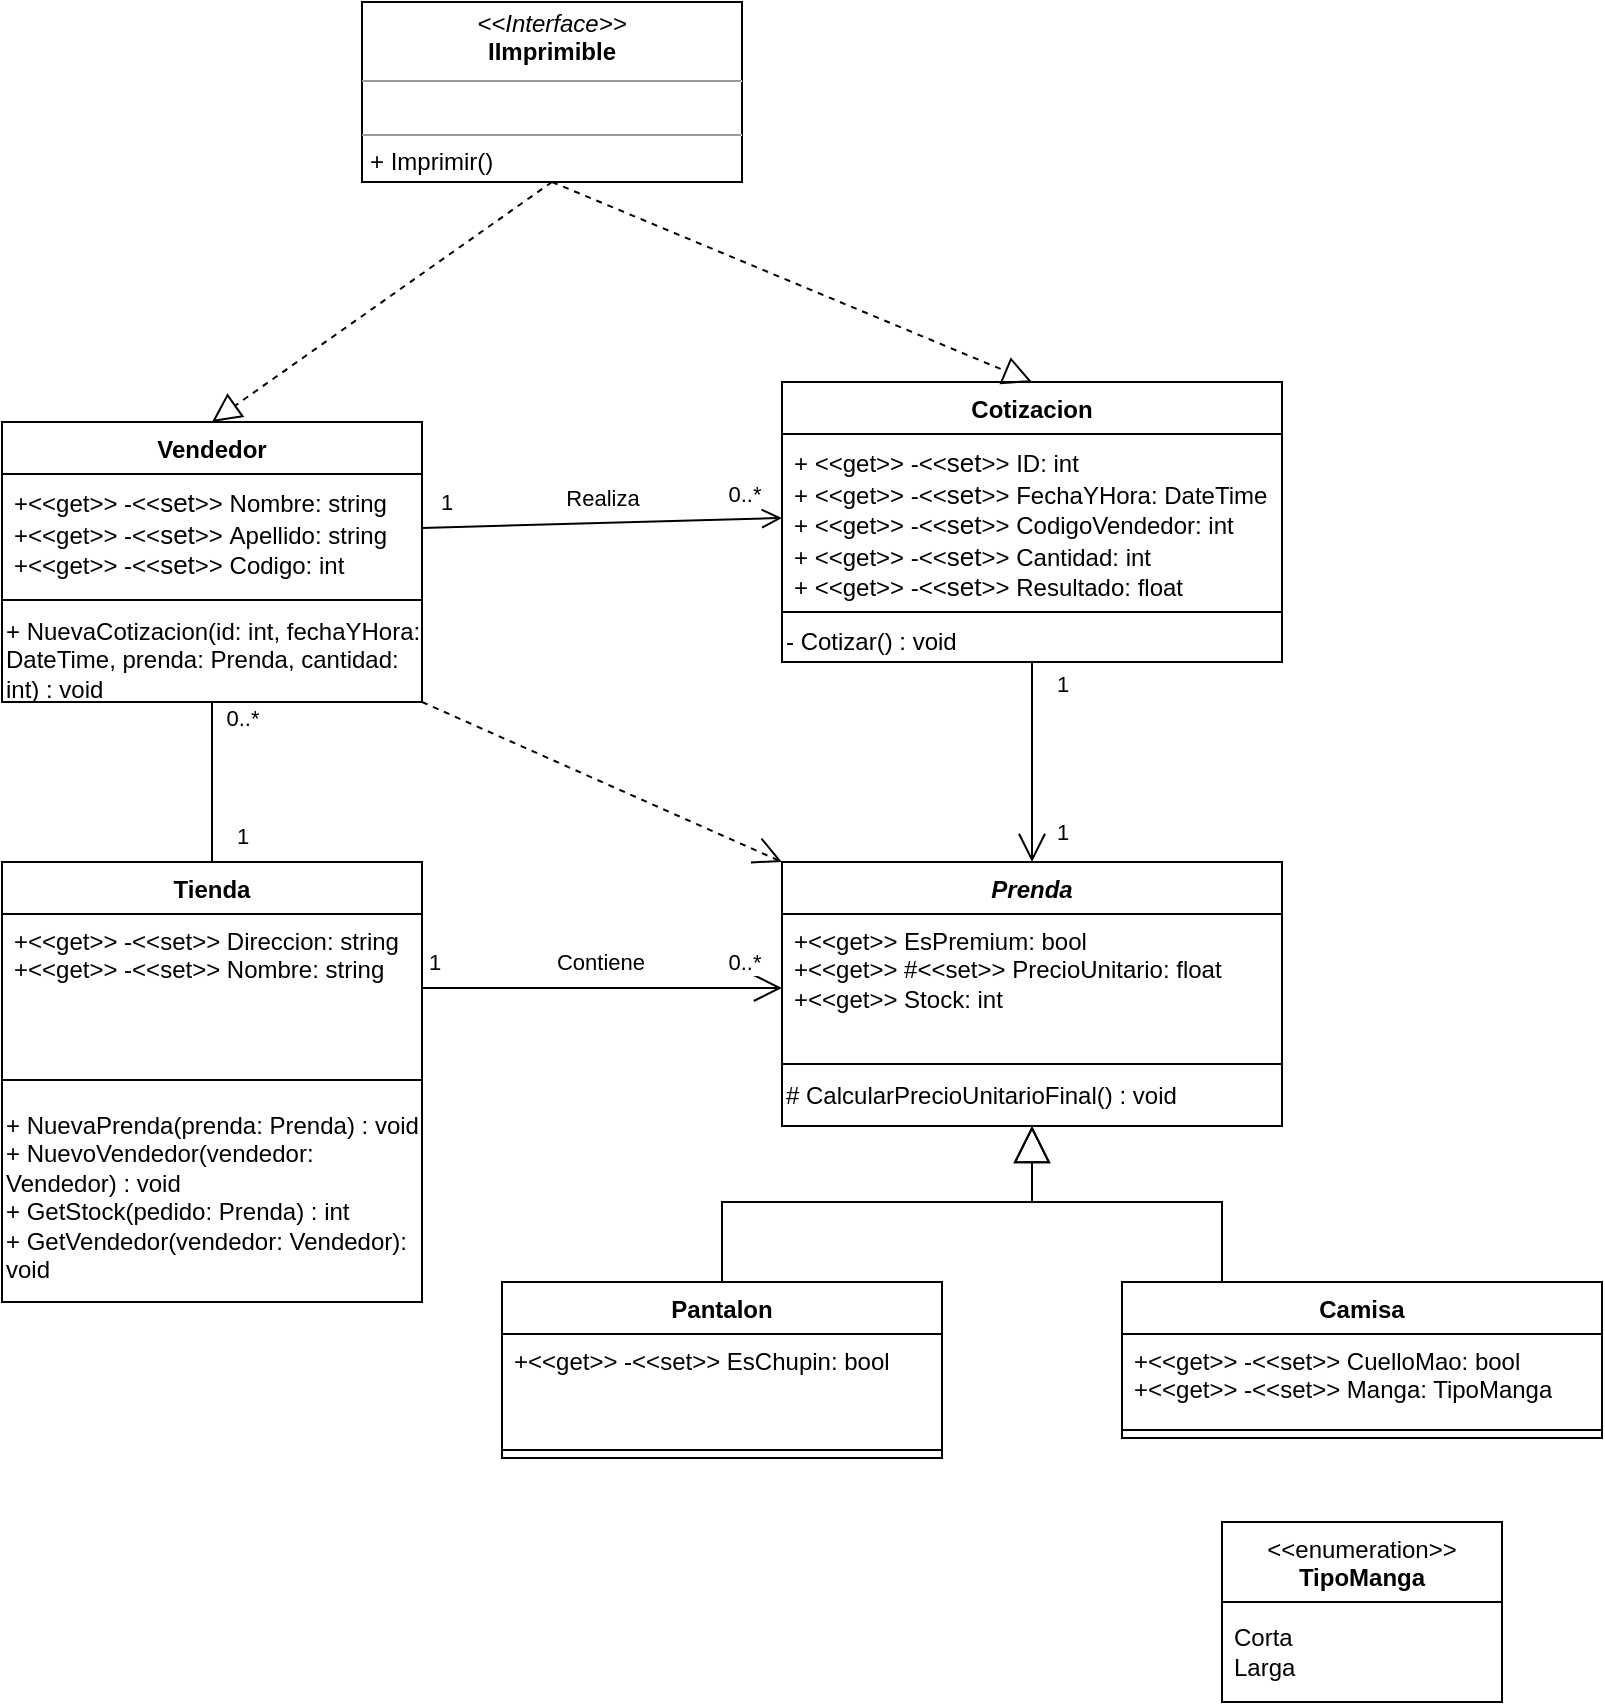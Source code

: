 <mxfile version="20.8.16" type="device"><diagram id="C5RBs43oDa-KdzZeNtuy" name="Page-1"><mxGraphModel dx="1418" dy="1997" grid="1" gridSize="10" guides="1" tooltips="1" connect="1" arrows="1" fold="1" page="1" pageScale="1" pageWidth="827" pageHeight="1169" math="0" shadow="0"><root><mxCell id="WIyWlLk6GJQsqaUBKTNV-0"/><mxCell id="WIyWlLk6GJQsqaUBKTNV-1" parent="WIyWlLk6GJQsqaUBKTNV-0"/><mxCell id="4bH2dEFpEClMIqmFHt-y-0" value="Vendedor" style="swimlane;fontStyle=1;align=center;verticalAlign=top;childLayout=stackLayout;horizontal=1;startSize=26;horizontalStack=0;resizeParent=1;resizeParentMax=0;resizeLast=0;collapsible=1;marginBottom=0;whiteSpace=wrap;html=1;" parent="WIyWlLk6GJQsqaUBKTNV-1" vertex="1"><mxGeometry y="50" width="210" height="140" as="geometry"/></mxCell><mxCell id="4bH2dEFpEClMIqmFHt-y-9" style="edgeStyle=orthogonalEdgeStyle;rounded=0;orthogonalLoop=1;jettySize=auto;html=1;exitX=1;exitY=0.5;exitDx=0;exitDy=0;" parent="4bH2dEFpEClMIqmFHt-y-0" source="4bH2dEFpEClMIqmFHt-y-1" edge="1"><mxGeometry relative="1" as="geometry"><mxPoint x="210.31" y="52.966" as="targetPoint"/></mxGeometry></mxCell><mxCell id="4bH2dEFpEClMIqmFHt-y-1" value="+&amp;lt;&amp;lt;get&amp;gt;&amp;gt; -&amp;lt;&amp;lt;&lt;span style=&quot;background-color: transparent; font-family: inherit; font-style: inherit; font-variant: inherit; font-weight: inherit; color: var(--highlight-keyword); margin: 0px; padding: 0px; border: 0px; font-stretch: inherit; line-height: inherit; font-optical-sizing: inherit; font-kerning: inherit; font-feature-settings: inherit; font-variation-settings: inherit; font-size: 13px; vertical-align: baseline; box-sizing: inherit;&quot; class=&quot;hljs-keyword&quot;&gt;set&lt;/span&gt;&lt;span style=&quot;background-color: transparent; font-family: inherit; font-size: var(--_pr-code-fs); font-style: inherit; font-variant-ligatures: inherit; font-variant-caps: inherit; font-weight: inherit; color: var(--highlight-color);&quot;&gt;&amp;gt;&amp;gt;&amp;nbsp;&lt;/span&gt;&lt;span style=&quot;background-color: initial;&quot;&gt;Nombre: string&lt;/span&gt;&lt;br&gt;+&amp;lt;&amp;lt;get&amp;gt;&amp;gt;&amp;nbsp;-&amp;lt;&amp;lt;&lt;span style=&quot;background-color: transparent; font-family: inherit; font-style: inherit; font-variant: inherit; font-weight: inherit; color: var(--highlight-keyword); margin: 0px; padding: 0px; border: 0px; font-stretch: inherit; line-height: inherit; font-optical-sizing: inherit; font-kerning: inherit; font-feature-settings: inherit; font-variation-settings: inherit; font-size: 13px; vertical-align: baseline; box-sizing: inherit;&quot; class=&quot;hljs-keyword&quot;&gt;set&lt;/span&gt;&lt;span style=&quot;background-color: transparent; font-family: inherit; font-size: var(--_pr-code-fs); font-style: inherit; font-variant-ligatures: inherit; font-variant-caps: inherit; font-weight: inherit; color: var(--highlight-color);&quot;&gt;&amp;gt;&amp;gt;&amp;nbsp;&lt;/span&gt;&lt;span style=&quot;background-color: initial;&quot;&gt;Apellido: string&lt;/span&gt;&lt;br&gt;+&amp;lt;&amp;lt;get&amp;gt;&amp;gt; -&amp;lt;&amp;lt;&lt;span style=&quot;background-color: transparent; font-family: inherit; font-style: inherit; font-variant: inherit; font-weight: inherit; color: var(--highlight-keyword); margin: 0px; padding: 0px; border: 0px; font-stretch: inherit; line-height: inherit; font-optical-sizing: inherit; font-kerning: inherit; font-feature-settings: inherit; font-variation-settings: inherit; font-size: 13px; vertical-align: baseline; box-sizing: inherit;&quot; class=&quot;hljs-keyword&quot;&gt;set&lt;/span&gt;&lt;span style=&quot;background-color: transparent; font-family: inherit; font-size: var(--_pr-code-fs); font-style: inherit; font-variant-ligatures: inherit; font-variant-caps: inherit; font-weight: inherit; color: var(--highlight-color);&quot;&gt;&amp;gt;&amp;gt;&amp;nbsp;&lt;/span&gt;&lt;span style=&quot;background-color: initial;&quot;&gt;Codigo: int&lt;/span&gt;" style="text;strokeColor=none;fillColor=none;align=left;verticalAlign=top;spacingLeft=4;spacingRight=4;overflow=hidden;rotatable=0;points=[[0,0.5],[1,0.5]];portConstraint=eastwest;whiteSpace=wrap;html=1;" parent="4bH2dEFpEClMIqmFHt-y-0" vertex="1"><mxGeometry y="26" width="210" height="54" as="geometry"/></mxCell><mxCell id="4bH2dEFpEClMIqmFHt-y-2" value="" style="line;strokeWidth=1;fillColor=none;align=left;verticalAlign=middle;spacingTop=-1;spacingLeft=3;spacingRight=3;rotatable=0;labelPosition=right;points=[];portConstraint=eastwest;strokeColor=inherit;" parent="4bH2dEFpEClMIqmFHt-y-0" vertex="1"><mxGeometry y="80" width="210" height="18" as="geometry"/></mxCell><mxCell id="U0UqZZEdJRKmn95HECGB-1" value="+ NuevaCotizacion(id: int, fechaYHora: DateTime, prenda: Prenda, cantidad: int) : void" style="text;html=1;strokeColor=none;fillColor=none;align=left;verticalAlign=middle;whiteSpace=wrap;rounded=0;" parent="4bH2dEFpEClMIqmFHt-y-0" vertex="1"><mxGeometry y="98" width="210" height="42" as="geometry"/></mxCell><mxCell id="4bH2dEFpEClMIqmFHt-y-4" value="Cotizacion" style="swimlane;fontStyle=1;align=center;verticalAlign=top;childLayout=stackLayout;horizontal=1;startSize=26;horizontalStack=0;resizeParent=1;resizeParentMax=0;resizeLast=0;collapsible=1;marginBottom=0;whiteSpace=wrap;html=1;" parent="WIyWlLk6GJQsqaUBKTNV-1" vertex="1"><mxGeometry x="390" y="30" width="250" height="140" as="geometry"/></mxCell><mxCell id="4bH2dEFpEClMIqmFHt-y-5" value="+ &amp;lt;&amp;lt;get&amp;gt;&amp;gt;&amp;nbsp;-&amp;lt;&amp;lt;&lt;span style=&quot;background-color: transparent; font-family: inherit; font-style: inherit; font-variant: inherit; font-weight: inherit; color: var(--highlight-keyword); margin: 0px; padding: 0px; border: 0px; font-stretch: inherit; line-height: inherit; font-optical-sizing: inherit; font-kerning: inherit; font-feature-settings: inherit; font-variation-settings: inherit; font-size: 13px; vertical-align: baseline; box-sizing: inherit;&quot; class=&quot;hljs-keyword&quot;&gt;set&lt;/span&gt;&lt;span style=&quot;background-color: transparent; font-family: inherit; font-size: var(--_pr-code-fs); font-style: inherit; font-variant-ligatures: inherit; font-variant-caps: inherit; font-weight: inherit; color: var(--highlight-color);&quot;&gt;&amp;gt;&amp;gt;&lt;/span&gt;&lt;span style=&quot;background-color: initial;&quot;&gt;&amp;nbsp;ID: int&lt;/span&gt;&lt;br&gt;+ &amp;lt;&amp;lt;get&amp;gt;&amp;gt;&amp;nbsp;-&amp;lt;&amp;lt;&lt;span style=&quot;background-color: transparent; font-family: inherit; font-style: inherit; font-variant: inherit; font-weight: inherit; color: var(--highlight-keyword); margin: 0px; padding: 0px; border: 0px; font-stretch: inherit; line-height: inherit; font-optical-sizing: inherit; font-kerning: inherit; font-feature-settings: inherit; font-variation-settings: inherit; font-size: 13px; vertical-align: baseline; box-sizing: inherit;&quot; class=&quot;hljs-keyword&quot;&gt;set&lt;/span&gt;&lt;span style=&quot;background-color: transparent; font-family: inherit; font-size: var(--_pr-code-fs); font-style: inherit; font-variant-ligatures: inherit; font-variant-caps: inherit; font-weight: inherit; color: var(--highlight-color);&quot;&gt;&amp;gt;&amp;gt;&lt;/span&gt;&lt;span style=&quot;background-color: initial;&quot;&gt;&amp;nbsp;FechaYHora: DateTime&lt;/span&gt;&lt;br&gt;+ &amp;lt;&amp;lt;get&amp;gt;&amp;gt;&amp;nbsp;-&amp;lt;&amp;lt;&lt;span style=&quot;background-color: transparent; font-family: inherit; font-style: inherit; font-variant: inherit; font-weight: inherit; color: var(--highlight-keyword); margin: 0px; padding: 0px; border: 0px; font-stretch: inherit; line-height: inherit; font-optical-sizing: inherit; font-kerning: inherit; font-feature-settings: inherit; font-variation-settings: inherit; font-size: 13px; vertical-align: baseline; box-sizing: inherit;&quot; class=&quot;hljs-keyword&quot;&gt;set&lt;/span&gt;&lt;span style=&quot;background-color: transparent; font-family: inherit; font-size: var(--_pr-code-fs); font-style: inherit; font-variant-ligatures: inherit; font-variant-caps: inherit; font-weight: inherit; color: var(--highlight-color);&quot;&gt;&amp;gt;&amp;gt;&lt;/span&gt;&lt;span style=&quot;background-color: initial;&quot;&gt;&amp;nbsp;CodigoVendedor: int&lt;/span&gt;&lt;br&gt;+ &amp;lt;&amp;lt;get&amp;gt;&amp;gt;&amp;nbsp;-&amp;lt;&amp;lt;&lt;span style=&quot;background-color: transparent; font-family: inherit; font-style: inherit; font-variant: inherit; font-weight: inherit; color: var(--highlight-keyword); margin: 0px; padding: 0px; border: 0px; font-stretch: inherit; line-height: inherit; font-optical-sizing: inherit; font-kerning: inherit; font-feature-settings: inherit; font-variation-settings: inherit; font-size: 13px; vertical-align: baseline; box-sizing: inherit;&quot; class=&quot;hljs-keyword&quot;&gt;set&lt;/span&gt;&lt;span style=&quot;background-color: transparent; font-family: inherit; font-size: var(--_pr-code-fs); font-style: inherit; font-variant-ligatures: inherit; font-variant-caps: inherit; font-weight: inherit; color: var(--highlight-color);&quot;&gt;&amp;gt;&amp;gt;&amp;nbsp;&lt;/span&gt;&lt;span style=&quot;background-color: initial;&quot;&gt;Cantidad: int&lt;/span&gt;&lt;br&gt;+ &amp;lt;&amp;lt;get&amp;gt;&amp;gt; -&amp;lt;&amp;lt;&lt;span style=&quot;background-color: transparent; font-family: inherit; font-style: inherit; font-variant: inherit; font-weight: inherit; color: var(--highlight-keyword); margin: 0px; padding: 0px; border: 0px; font-stretch: inherit; line-height: inherit; font-optical-sizing: inherit; font-kerning: inherit; font-feature-settings: inherit; font-variation-settings: inherit; font-size: 13px; vertical-align: baseline; box-sizing: inherit;&quot; class=&quot;hljs-keyword&quot;&gt;set&lt;/span&gt;&lt;span style=&quot;background-color: transparent; font-family: inherit; font-size: var(--_pr-code-fs); font-style: inherit; font-variant-ligatures: inherit; font-variant-caps: inherit; font-weight: inherit; color: var(--highlight-color);&quot;&gt;&amp;gt;&amp;gt;&amp;nbsp;&lt;/span&gt;&lt;span style=&quot;background-color: initial;&quot;&gt;Resultado: float&lt;/span&gt;" style="text;strokeColor=none;fillColor=none;align=left;verticalAlign=top;spacingLeft=4;spacingRight=4;overflow=hidden;rotatable=0;points=[[0,0.5],[1,0.5]];portConstraint=eastwest;whiteSpace=wrap;html=1;" parent="4bH2dEFpEClMIqmFHt-y-4" vertex="1"><mxGeometry y="26" width="250" height="84" as="geometry"/></mxCell><mxCell id="4bH2dEFpEClMIqmFHt-y-6" value="" style="line;strokeWidth=1;fillColor=none;align=left;verticalAlign=middle;spacingTop=-1;spacingLeft=3;spacingRight=3;rotatable=0;labelPosition=right;points=[];portConstraint=eastwest;strokeColor=inherit;" parent="4bH2dEFpEClMIqmFHt-y-4" vertex="1"><mxGeometry y="110" width="250" height="10" as="geometry"/></mxCell><mxCell id="4bH2dEFpEClMIqmFHt-y-69" value="- Cotizar() : void" style="text;html=1;align=left;verticalAlign=middle;resizable=1;points=[];autosize=0;strokeColor=none;fillColor=none;rotatable=0;" parent="4bH2dEFpEClMIqmFHt-y-4" vertex="1"><mxGeometry y="120" width="250" height="20" as="geometry"/></mxCell><mxCell id="4bH2dEFpEClMIqmFHt-y-23" value="" style="endArrow=open;startArrow=none;endFill=0;startFill=0;endSize=8;html=1;verticalAlign=bottom;labelBackgroundColor=none;strokeWidth=1;rounded=0;exitX=1;exitY=0.5;exitDx=0;exitDy=0;entryX=0;entryY=0.5;entryDx=0;entryDy=0;" parent="WIyWlLk6GJQsqaUBKTNV-1" source="4bH2dEFpEClMIqmFHt-y-1" target="4bH2dEFpEClMIqmFHt-y-5" edge="1"><mxGeometry width="160" relative="1" as="geometry"><mxPoint x="230" y="120" as="sourcePoint"/><mxPoint x="390" y="120" as="targetPoint"/></mxGeometry></mxCell><mxCell id="4bH2dEFpEClMIqmFHt-y-29" value="0..*" style="edgeLabel;html=1;align=center;verticalAlign=middle;resizable=0;points=[];" parent="4bH2dEFpEClMIqmFHt-y-23" vertex="1" connectable="0"><mxGeometry x="0.789" relative="1" as="geometry"><mxPoint y="-13" as="offset"/></mxGeometry></mxCell><mxCell id="4bH2dEFpEClMIqmFHt-y-30" value="1" style="edgeLabel;html=1;align=center;verticalAlign=middle;resizable=0;points=[];" parent="4bH2dEFpEClMIqmFHt-y-23" vertex="1" connectable="0"><mxGeometry x="-0.866" relative="1" as="geometry"><mxPoint y="-13" as="offset"/></mxGeometry></mxCell><mxCell id="4bH2dEFpEClMIqmFHt-y-49" value="Realiza" style="edgeLabel;html=1;align=center;verticalAlign=middle;resizable=0;points=[];" parent="4bH2dEFpEClMIqmFHt-y-23" vertex="1" connectable="0"><mxGeometry x="0.102" y="2" relative="1" as="geometry"><mxPoint x="-9" y="-11" as="offset"/></mxGeometry></mxCell><mxCell id="4bH2dEFpEClMIqmFHt-y-31" value="Tienda" style="swimlane;fontStyle=1;align=center;verticalAlign=top;childLayout=stackLayout;horizontal=1;startSize=26;horizontalStack=0;resizeParent=1;resizeParentMax=0;resizeLast=0;collapsible=1;marginBottom=0;whiteSpace=wrap;html=1;" parent="WIyWlLk6GJQsqaUBKTNV-1" vertex="1"><mxGeometry y="270" width="210" height="220" as="geometry"/></mxCell><mxCell id="4bH2dEFpEClMIqmFHt-y-32" value="+&amp;lt;&amp;lt;get&amp;gt;&amp;gt; -&amp;lt;&amp;lt;set&amp;gt;&amp;gt; Direccion: string&lt;br&gt;+&amp;lt;&amp;lt;get&amp;gt;&amp;gt; -&amp;lt;&amp;lt;set&amp;gt;&amp;gt; Nombre: string&lt;br&gt;" style="text;strokeColor=none;fillColor=none;align=left;verticalAlign=top;spacingLeft=4;spacingRight=4;overflow=hidden;rotatable=0;points=[[0,0.5],[1,0.5]];portConstraint=eastwest;whiteSpace=wrap;html=1;" parent="4bH2dEFpEClMIqmFHt-y-31" vertex="1"><mxGeometry y="26" width="210" height="74" as="geometry"/></mxCell><mxCell id="4bH2dEFpEClMIqmFHt-y-33" value="" style="line;strokeWidth=1;fillColor=none;align=left;verticalAlign=middle;spacingTop=-1;spacingLeft=3;spacingRight=3;rotatable=0;labelPosition=right;points=[];portConstraint=eastwest;strokeColor=inherit;" parent="4bH2dEFpEClMIqmFHt-y-31" vertex="1"><mxGeometry y="100" width="210" height="18" as="geometry"/></mxCell><mxCell id="AfvFbtCWHh_ZfXrrycOD-0" value="+ NuevaPrenda(prenda: Prenda) : void&lt;br&gt;&lt;div style=&quot;&quot;&gt;&lt;span style=&quot;background-color: initial;&quot;&gt;+ NuevoVendedor(vendedor: Vendedor) : void&lt;/span&gt;&lt;/div&gt;&lt;div style=&quot;&quot;&gt;&lt;span style=&quot;background-color: initial;&quot;&gt;+ GetStock(pedido: Prenda) : int&lt;/span&gt;&lt;/div&gt;&lt;div style=&quot;&quot;&gt;&lt;span style=&quot;background-color: initial;&quot;&gt;+ GetVendedor(vendedor: Vendedor): void&lt;/span&gt;&lt;/div&gt;&lt;div style=&quot;&quot;&gt;&lt;span style=&quot;background-color: initial;&quot;&gt;&lt;br&gt;&lt;/span&gt;&lt;/div&gt;" style="text;html=1;strokeColor=none;fillColor=none;align=left;verticalAlign=top;whiteSpace=wrap;rounded=0;horizontal=1;" vertex="1" parent="4bH2dEFpEClMIqmFHt-y-31"><mxGeometry y="118" width="210" height="102" as="geometry"/></mxCell><mxCell id="4bH2dEFpEClMIqmFHt-y-35" value="&lt;i&gt;Prenda&lt;/i&gt;" style="swimlane;fontStyle=1;align=center;verticalAlign=top;childLayout=stackLayout;horizontal=1;startSize=26;horizontalStack=0;resizeParent=1;resizeParentMax=0;resizeLast=0;collapsible=1;marginBottom=0;whiteSpace=wrap;html=1;" parent="WIyWlLk6GJQsqaUBKTNV-1" vertex="1"><mxGeometry x="390" y="270" width="250" height="132" as="geometry"/></mxCell><mxCell id="4bH2dEFpEClMIqmFHt-y-36" value="+&amp;lt;&amp;lt;get&amp;gt;&amp;gt; EsPremium: bool&lt;br&gt;+&amp;lt;&amp;lt;get&amp;gt;&amp;gt; #&amp;lt;&amp;lt;set&amp;gt;&amp;gt;&amp;nbsp;PrecioUnitario: float&lt;br&gt;+&amp;lt;&amp;lt;get&amp;gt;&amp;gt; Stock: int" style="text;strokeColor=none;fillColor=none;align=left;verticalAlign=top;spacingLeft=4;spacingRight=4;overflow=hidden;rotatable=0;points=[[0,0.5],[1,0.5]];portConstraint=eastwest;whiteSpace=wrap;html=1;" parent="4bH2dEFpEClMIqmFHt-y-35" vertex="1"><mxGeometry y="26" width="250" height="74" as="geometry"/></mxCell><mxCell id="4bH2dEFpEClMIqmFHt-y-37" value="" style="line;strokeWidth=1;fillColor=none;align=left;verticalAlign=middle;spacingTop=-1;spacingLeft=3;spacingRight=3;rotatable=0;labelPosition=right;points=[];portConstraint=eastwest;strokeColor=inherit;" parent="4bH2dEFpEClMIqmFHt-y-35" vertex="1"><mxGeometry y="100" width="250" height="2" as="geometry"/></mxCell><mxCell id="4bH2dEFpEClMIqmFHt-y-70" value="# CalcularPrecioUnitarioFinal() : void" style="text;html=1;align=left;verticalAlign=middle;resizable=0;points=[];autosize=1;strokeColor=none;fillColor=none;" parent="4bH2dEFpEClMIqmFHt-y-35" vertex="1"><mxGeometry y="102" width="250" height="30" as="geometry"/></mxCell><mxCell id="4bH2dEFpEClMIqmFHt-y-39" value="" style="endArrow=open;endFill=1;endSize=12;html=1;rounded=0;exitX=1;exitY=0.5;exitDx=0;exitDy=0;entryX=0;entryY=0.5;entryDx=0;entryDy=0;" parent="WIyWlLk6GJQsqaUBKTNV-1" source="4bH2dEFpEClMIqmFHt-y-32" target="4bH2dEFpEClMIqmFHt-y-36" edge="1"><mxGeometry width="160" relative="1" as="geometry"><mxPoint x="210" y="320" as="sourcePoint"/><mxPoint x="370" y="320" as="targetPoint"/></mxGeometry></mxCell><mxCell id="4bH2dEFpEClMIqmFHt-y-40" value="Contiene" style="edgeLabel;html=1;align=center;verticalAlign=middle;resizable=0;points=[];" parent="4bH2dEFpEClMIqmFHt-y-39" vertex="1" connectable="0"><mxGeometry x="0.088" y="-2" relative="1" as="geometry"><mxPoint x="-9" y="-15" as="offset"/></mxGeometry></mxCell><mxCell id="4bH2dEFpEClMIqmFHt-y-41" value="0..*" style="edgeLabel;html=1;align=center;verticalAlign=middle;resizable=0;points=[];" parent="4bH2dEFpEClMIqmFHt-y-39" vertex="1" connectable="0"><mxGeometry x="0.88" relative="1" as="geometry"><mxPoint x="-8" y="-13" as="offset"/></mxGeometry></mxCell><mxCell id="4bH2dEFpEClMIqmFHt-y-42" value="1" style="edgeLabel;html=1;align=center;verticalAlign=middle;resizable=0;points=[];" parent="4bH2dEFpEClMIqmFHt-y-39" vertex="1" connectable="0"><mxGeometry x="-0.814" y="-3" relative="1" as="geometry"><mxPoint x="-11" y="-16" as="offset"/></mxGeometry></mxCell><mxCell id="4bH2dEFpEClMIqmFHt-y-43" value="" style="endArrow=open;endFill=1;endSize=12;html=1;rounded=0;exitX=0.5;exitY=1;exitDx=0;exitDy=0;entryX=0.5;entryY=0;entryDx=0;entryDy=0;" parent="WIyWlLk6GJQsqaUBKTNV-1" source="4bH2dEFpEClMIqmFHt-y-4" target="4bH2dEFpEClMIqmFHt-y-35" edge="1"><mxGeometry width="160" relative="1" as="geometry"><mxPoint x="380" y="230" as="sourcePoint"/><mxPoint x="540" y="230" as="targetPoint"/></mxGeometry></mxCell><mxCell id="4bH2dEFpEClMIqmFHt-y-44" value="1" style="edgeLabel;html=1;align=center;verticalAlign=middle;resizable=0;points=[];" parent="4bH2dEFpEClMIqmFHt-y-43" vertex="1" connectable="0"><mxGeometry x="0.699" y="-1" relative="1" as="geometry"><mxPoint x="16" as="offset"/></mxGeometry></mxCell><mxCell id="4bH2dEFpEClMIqmFHt-y-45" value="1" style="edgeLabel;html=1;align=center;verticalAlign=middle;resizable=0;points=[];" parent="4bH2dEFpEClMIqmFHt-y-43" vertex="1" connectable="0"><mxGeometry x="-0.788" y="1" relative="1" as="geometry"><mxPoint x="14" as="offset"/></mxGeometry></mxCell><mxCell id="4bH2dEFpEClMIqmFHt-y-46" value="" style="endArrow=none;endFill=0;html=1;rounded=0;exitX=0.5;exitY=0;exitDx=0;exitDy=0;entryX=0.5;entryY=1;entryDx=0;entryDy=0;" parent="WIyWlLk6GJQsqaUBKTNV-1" source="4bH2dEFpEClMIqmFHt-y-31" target="4bH2dEFpEClMIqmFHt-y-0" edge="1"><mxGeometry width="160" relative="1" as="geometry"><mxPoint x="90" y="240" as="sourcePoint"/><mxPoint x="250" y="240" as="targetPoint"/></mxGeometry></mxCell><mxCell id="4bH2dEFpEClMIqmFHt-y-47" value="0..*" style="edgeLabel;html=1;align=center;verticalAlign=middle;resizable=0;points=[];" parent="4bH2dEFpEClMIqmFHt-y-46" vertex="1" connectable="0"><mxGeometry x="0.849" y="-1" relative="1" as="geometry"><mxPoint x="14" y="2" as="offset"/></mxGeometry></mxCell><mxCell id="4bH2dEFpEClMIqmFHt-y-48" value="1" style="edgeLabel;html=1;align=center;verticalAlign=middle;resizable=0;points=[];" parent="4bH2dEFpEClMIqmFHt-y-46" vertex="1" connectable="0"><mxGeometry x="-0.667" y="-2" relative="1" as="geometry"><mxPoint x="13" as="offset"/></mxGeometry></mxCell><mxCell id="4bH2dEFpEClMIqmFHt-y-52" value="" style="endArrow=block;endSize=16;endFill=0;html=1;rounded=0;entryX=0.5;entryY=1;entryDx=0;entryDy=0;exitX=0.5;exitY=0;exitDx=0;exitDy=0;" parent="WIyWlLk6GJQsqaUBKTNV-1" source="4bH2dEFpEClMIqmFHt-y-53" target="4bH2dEFpEClMIqmFHt-y-35" edge="1"><mxGeometry width="160" relative="1" as="geometry"><mxPoint x="350" y="410" as="sourcePoint"/><mxPoint x="510" y="410" as="targetPoint"/><Array as="points"><mxPoint x="360" y="440"/><mxPoint x="515" y="440"/></Array></mxGeometry></mxCell><mxCell id="4bH2dEFpEClMIqmFHt-y-53" value="Pantalon" style="swimlane;fontStyle=1;align=center;verticalAlign=top;childLayout=stackLayout;horizontal=1;startSize=26;horizontalStack=0;resizeParent=1;resizeParentMax=0;resizeLast=0;collapsible=1;marginBottom=0;whiteSpace=wrap;html=1;" parent="WIyWlLk6GJQsqaUBKTNV-1" vertex="1"><mxGeometry x="250" y="480" width="220" height="88" as="geometry"/></mxCell><mxCell id="4bH2dEFpEClMIqmFHt-y-54" value="+&amp;lt;&amp;lt;get&amp;gt;&amp;gt; -&amp;lt;&amp;lt;set&amp;gt;&amp;gt; EsChupin: bool" style="text;strokeColor=none;fillColor=none;align=left;verticalAlign=top;spacingLeft=4;spacingRight=4;overflow=hidden;rotatable=0;points=[[0,0.5],[1,0.5]];portConstraint=eastwest;whiteSpace=wrap;html=1;" parent="4bH2dEFpEClMIqmFHt-y-53" vertex="1"><mxGeometry y="26" width="220" height="54" as="geometry"/></mxCell><mxCell id="4bH2dEFpEClMIqmFHt-y-55" value="" style="line;strokeWidth=1;fillColor=none;align=left;verticalAlign=middle;spacingTop=-1;spacingLeft=3;spacingRight=3;rotatable=0;labelPosition=right;points=[];portConstraint=eastwest;strokeColor=inherit;" parent="4bH2dEFpEClMIqmFHt-y-53" vertex="1"><mxGeometry y="80" width="220" height="8" as="geometry"/></mxCell><mxCell id="4bH2dEFpEClMIqmFHt-y-61" style="edgeStyle=orthogonalEdgeStyle;rounded=0;orthogonalLoop=1;jettySize=auto;html=1;exitX=0.5;exitY=0;exitDx=0;exitDy=0;entryX=0.5;entryY=1;entryDx=0;entryDy=0;endArrow=block;endFill=0;endSize=16;" parent="WIyWlLk6GJQsqaUBKTNV-1" source="4bH2dEFpEClMIqmFHt-y-57" target="4bH2dEFpEClMIqmFHt-y-35" edge="1"><mxGeometry relative="1" as="geometry"><mxPoint x="620" y="420" as="targetPoint"/><Array as="points"><mxPoint x="610" y="440"/><mxPoint x="515" y="440"/></Array></mxGeometry></mxCell><mxCell id="4bH2dEFpEClMIqmFHt-y-57" value="Camisa" style="swimlane;fontStyle=1;align=center;verticalAlign=top;childLayout=stackLayout;horizontal=1;startSize=26;horizontalStack=0;resizeParent=1;resizeParentMax=0;resizeLast=0;collapsible=1;marginBottom=0;whiteSpace=wrap;html=1;" parent="WIyWlLk6GJQsqaUBKTNV-1" vertex="1"><mxGeometry x="560" y="480" width="240" height="78" as="geometry"/></mxCell><mxCell id="4bH2dEFpEClMIqmFHt-y-58" value="+&amp;lt;&amp;lt;get&amp;gt;&amp;gt; -&amp;lt;&amp;lt;set&amp;gt;&amp;gt; CuelloMao: bool&lt;br&gt;+&amp;lt;&amp;lt;get&amp;gt;&amp;gt; -&amp;lt;&amp;lt;set&amp;gt;&amp;gt; Manga: TipoManga" style="text;strokeColor=none;fillColor=none;align=left;verticalAlign=top;spacingLeft=4;spacingRight=4;overflow=hidden;rotatable=0;points=[[0,0.5],[1,0.5]];portConstraint=eastwest;whiteSpace=wrap;html=1;" parent="4bH2dEFpEClMIqmFHt-y-57" vertex="1"><mxGeometry y="26" width="240" height="44" as="geometry"/></mxCell><mxCell id="4bH2dEFpEClMIqmFHt-y-59" value="" style="line;strokeWidth=1;fillColor=none;align=left;verticalAlign=middle;spacingTop=-1;spacingLeft=3;spacingRight=3;rotatable=0;labelPosition=right;points=[];portConstraint=eastwest;strokeColor=inherit;" parent="4bH2dEFpEClMIqmFHt-y-57" vertex="1"><mxGeometry y="70" width="240" height="8" as="geometry"/></mxCell><mxCell id="4bH2dEFpEClMIqmFHt-y-66" value="&amp;lt;&amp;lt;enumeration&amp;gt;&amp;gt;&lt;br&gt;&lt;b&gt;TipoManga&lt;/b&gt;" style="swimlane;fontStyle=0;align=center;verticalAlign=top;childLayout=stackLayout;horizontal=1;startSize=40;horizontalStack=0;resizeParent=1;resizeParentMax=0;resizeLast=0;collapsible=0;marginBottom=0;html=1;whiteSpace=wrap;" parent="WIyWlLk6GJQsqaUBKTNV-1" vertex="1"><mxGeometry x="610" y="600" width="140" height="90" as="geometry"/></mxCell><mxCell id="4bH2dEFpEClMIqmFHt-y-67" value="Corta&lt;br&gt;Larga" style="text;html=1;strokeColor=none;fillColor=none;align=left;verticalAlign=middle;spacingLeft=4;spacingRight=4;overflow=hidden;rotatable=0;points=[[0,0.5],[1,0.5]];portConstraint=eastwest;whiteSpace=wrap;" parent="4bH2dEFpEClMIqmFHt-y-66" vertex="1"><mxGeometry y="40" width="140" height="50" as="geometry"/></mxCell><mxCell id="U0UqZZEdJRKmn95HECGB-5" value="" style="endArrow=open;endSize=12;dashed=1;html=1;rounded=0;exitX=1;exitY=1;exitDx=0;exitDy=0;entryX=0;entryY=0;entryDx=0;entryDy=0;" parent="WIyWlLk6GJQsqaUBKTNV-1" source="U0UqZZEdJRKmn95HECGB-1" target="4bH2dEFpEClMIqmFHt-y-35" edge="1"><mxGeometry width="160" relative="1" as="geometry"><mxPoint x="220" y="210" as="sourcePoint"/><mxPoint x="380" y="210" as="targetPoint"/></mxGeometry></mxCell><mxCell id="AfvFbtCWHh_ZfXrrycOD-1" value="&lt;p style=&quot;margin:0px;margin-top:4px;text-align:center;&quot;&gt;&lt;i&gt;&amp;lt;&amp;lt;Interface&amp;gt;&amp;gt;&lt;/i&gt;&lt;br&gt;&lt;b&gt;IImprimible&lt;/b&gt;&lt;/p&gt;&lt;hr size=&quot;1&quot;&gt;&lt;p style=&quot;margin:0px;margin-left:4px;&quot;&gt;&lt;br&gt;&lt;/p&gt;&lt;hr size=&quot;1&quot;&gt;&lt;p style=&quot;margin:0px;margin-left:4px;&quot;&gt;+ Imprimir()&lt;/p&gt;" style="verticalAlign=top;align=left;overflow=fill;fontSize=12;fontFamily=Helvetica;html=1;" vertex="1" parent="WIyWlLk6GJQsqaUBKTNV-1"><mxGeometry x="180" y="-160" width="190" height="90" as="geometry"/></mxCell><mxCell id="AfvFbtCWHh_ZfXrrycOD-2" value="" style="endArrow=block;dashed=1;endFill=0;endSize=12;html=1;rounded=0;exitX=0.5;exitY=1;exitDx=0;exitDy=0;entryX=0.5;entryY=0;entryDx=0;entryDy=0;" edge="1" parent="WIyWlLk6GJQsqaUBKTNV-1" source="AfvFbtCWHh_ZfXrrycOD-1" target="4bH2dEFpEClMIqmFHt-y-4"><mxGeometry width="160" relative="1" as="geometry"><mxPoint x="310" y="-80" as="sourcePoint"/><mxPoint x="470" y="-80" as="targetPoint"/></mxGeometry></mxCell><mxCell id="AfvFbtCWHh_ZfXrrycOD-3" value="" style="endArrow=block;dashed=1;endFill=0;endSize=12;html=1;rounded=0;exitX=0.5;exitY=1;exitDx=0;exitDy=0;entryX=0.5;entryY=0;entryDx=0;entryDy=0;" edge="1" parent="WIyWlLk6GJQsqaUBKTNV-1" source="AfvFbtCWHh_ZfXrrycOD-1" target="4bH2dEFpEClMIqmFHt-y-0"><mxGeometry width="160" relative="1" as="geometry"><mxPoint x="150" y="-20" as="sourcePoint"/><mxPoint x="310" y="-20" as="targetPoint"/></mxGeometry></mxCell></root></mxGraphModel></diagram></mxfile>